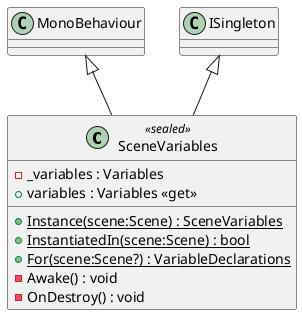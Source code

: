 @startuml
class SceneVariables <<sealed>> {
    + {static} Instance(scene:Scene) : SceneVariables
    + {static} InstantiatedIn(scene:Scene) : bool
    + {static} For(scene:Scene?) : VariableDeclarations
    - Awake() : void
    - OnDestroy() : void
    - _variables : Variables
    + variables : Variables <<get>>
}
MonoBehaviour <|-- SceneVariables
ISingleton <|-- SceneVariables
@enduml
